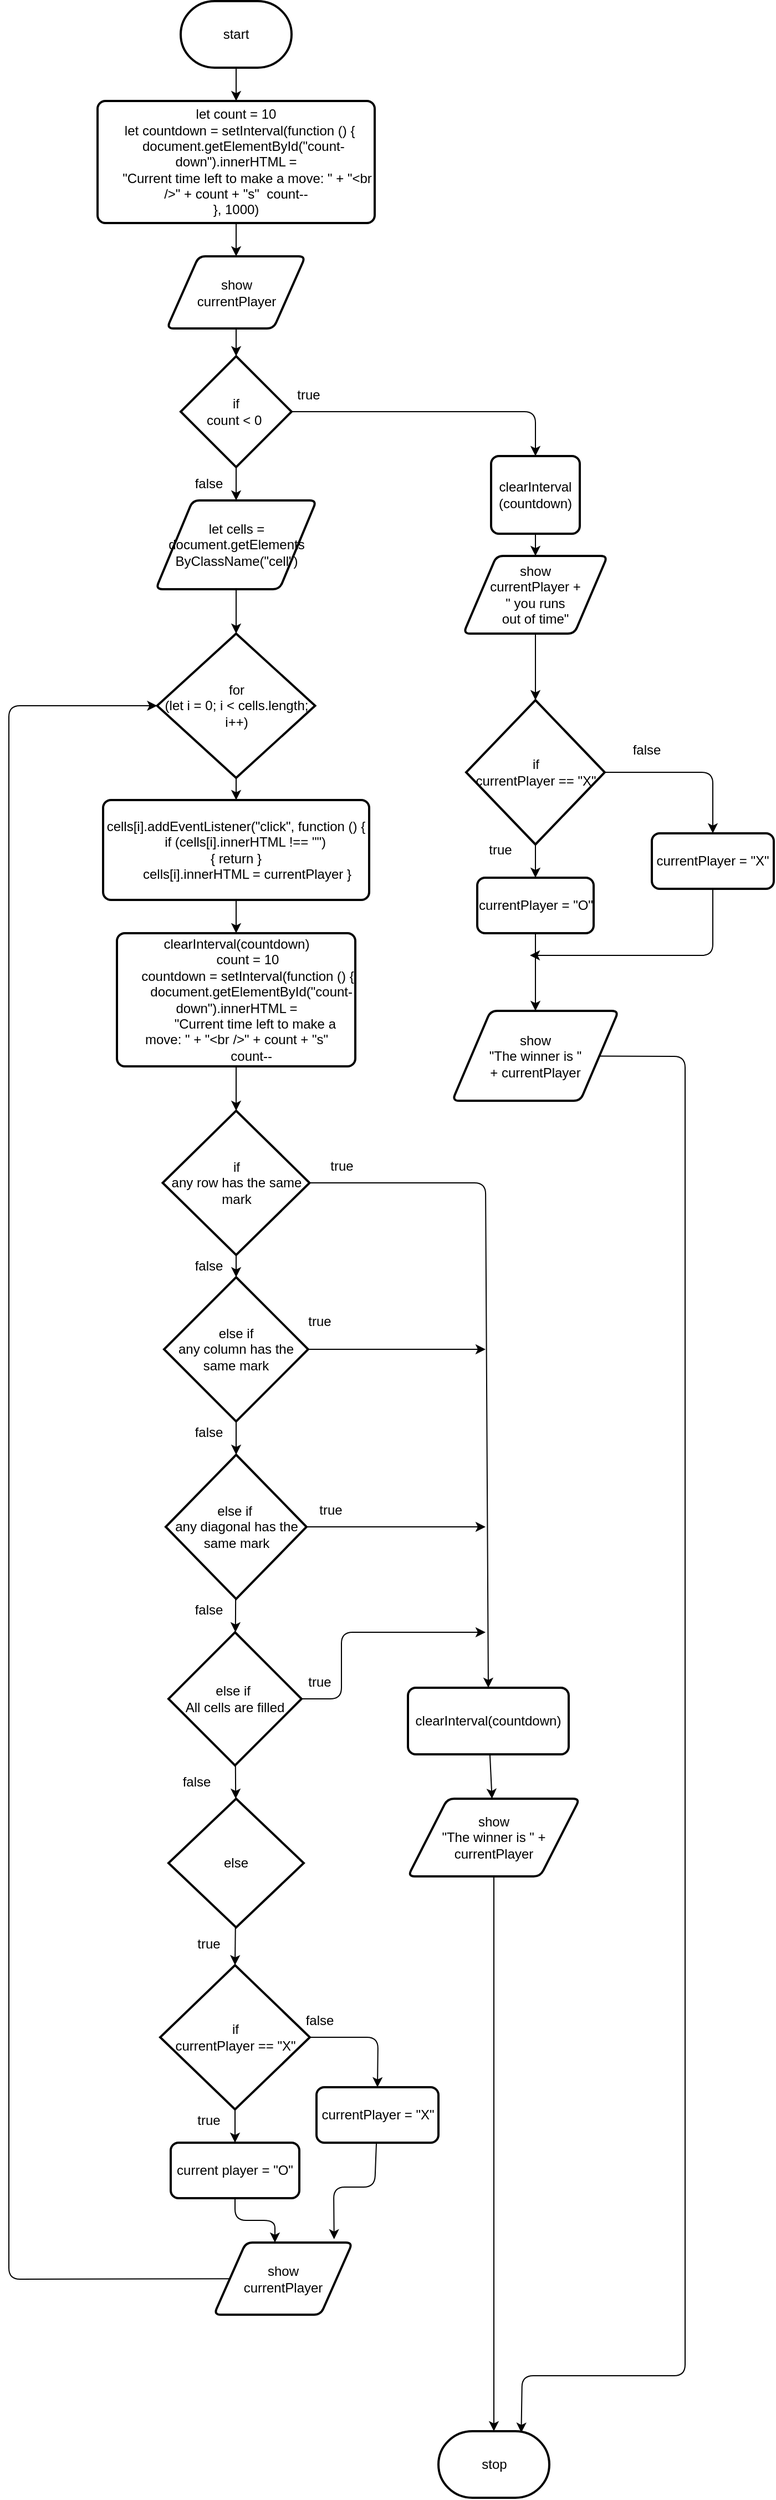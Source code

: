 <mxfile>
    <diagram id="u5rU1FhBwYr8Ned84PK-" name="Page-1">
        <mxGraphModel dx="1326" dy="692" grid="1" gridSize="10" guides="1" tooltips="1" connect="1" arrows="1" fold="1" page="1" pageScale="1" pageWidth="827" pageHeight="1169" math="0" shadow="0">
            <root>
                <mxCell id="0"/>
                <mxCell id="1" parent="0"/>
                <mxCell id="5" style="edgeStyle=none;html=1;" parent="1" source="3" target="4" edge="1">
                    <mxGeometry relative="1" as="geometry"/>
                </mxCell>
                <mxCell id="3" value="start" style="strokeWidth=2;html=1;shape=mxgraph.flowchart.terminator;whiteSpace=wrap;" parent="1" vertex="1">
                    <mxGeometry x="205" y="290" width="100" height="60" as="geometry"/>
                </mxCell>
                <mxCell id="29" style="edgeStyle=none;html=1;" parent="1" source="4" target="28" edge="1">
                    <mxGeometry relative="1" as="geometry"/>
                </mxCell>
                <mxCell id="4" value="&lt;div&gt;let count = 10&lt;/div&gt;&lt;div&gt;&amp;nbsp; let countdown = setInterval(function () {&lt;/div&gt;&lt;div&gt;&amp;nbsp; &amp;nbsp; document.getElementById(&quot;count-down&quot;).innerHTML =&lt;/div&gt;&lt;div&gt;&amp;nbsp; &amp;nbsp; &amp;nbsp; &quot;Current time left to make a move: &quot; + &quot;&amp;lt;br /&amp;gt;&quot; + count + &quot;s&quot;&amp;nbsp;&lt;span style=&quot;background-color: initial;&quot;&gt;&amp;nbsp;count--&lt;/span&gt;&lt;/div&gt;&lt;div&gt;}, 1000)&lt;/div&gt;" style="rounded=1;whiteSpace=wrap;html=1;absoluteArcSize=1;arcSize=14;strokeWidth=2;" parent="1" vertex="1">
                    <mxGeometry x="130" y="380" width="250" height="110" as="geometry"/>
                </mxCell>
                <mxCell id="10" style="edgeStyle=none;html=1;entryX=0.5;entryY=0;entryDx=0;entryDy=0;" parent="1" source="6" target="8" edge="1">
                    <mxGeometry relative="1" as="geometry">
                        <Array as="points">
                            <mxPoint x="525" y="660"/>
                        </Array>
                    </mxGeometry>
                </mxCell>
                <mxCell id="33" style="edgeStyle=none;html=1;" parent="1" source="6" target="31" edge="1">
                    <mxGeometry relative="1" as="geometry"/>
                </mxCell>
                <mxCell id="6" value="if&lt;br&gt;count &amp;lt; 0&amp;nbsp;" style="strokeWidth=2;html=1;shape=mxgraph.flowchart.decision;whiteSpace=wrap;" parent="1" vertex="1">
                    <mxGeometry x="205" y="610" width="100" height="100" as="geometry"/>
                </mxCell>
                <mxCell id="11" style="edgeStyle=none;html=1;" parent="1" source="8" target="9" edge="1">
                    <mxGeometry relative="1" as="geometry"/>
                </mxCell>
                <mxCell id="8" value="clearInterval&lt;br&gt;(countdown)" style="rounded=1;whiteSpace=wrap;html=1;absoluteArcSize=1;arcSize=14;strokeWidth=2;" parent="1" vertex="1">
                    <mxGeometry x="485" y="700" width="80" height="70" as="geometry"/>
                </mxCell>
                <mxCell id="14" style="edgeStyle=none;html=1;" parent="1" source="9" target="13" edge="1">
                    <mxGeometry relative="1" as="geometry"/>
                </mxCell>
                <mxCell id="9" value="show&lt;br&gt;currentPlayer + &lt;br&gt;&quot; you runs &lt;br&gt;out of time&quot;" style="shape=parallelogram;html=1;strokeWidth=2;perimeter=parallelogramPerimeter;whiteSpace=wrap;rounded=1;arcSize=12;size=0.23;" parent="1" vertex="1">
                    <mxGeometry x="460" y="790" width="130" height="70" as="geometry"/>
                </mxCell>
                <mxCell id="12" value="true" style="text;html=1;align=center;verticalAlign=middle;resizable=0;points=[];autosize=1;strokeColor=none;fillColor=none;" parent="1" vertex="1">
                    <mxGeometry x="300" y="630" width="40" height="30" as="geometry"/>
                </mxCell>
                <mxCell id="20" style="edgeStyle=none;html=1;" parent="1" source="13" target="15" edge="1">
                    <mxGeometry relative="1" as="geometry"/>
                </mxCell>
                <mxCell id="35" style="edgeStyle=none;html=1;entryX=0.5;entryY=0;entryDx=0;entryDy=0;" parent="1" source="13" target="16" edge="1">
                    <mxGeometry relative="1" as="geometry">
                        <Array as="points">
                            <mxPoint x="685" y="985"/>
                        </Array>
                    </mxGeometry>
                </mxCell>
                <mxCell id="13" value="if&lt;br&gt;currentPlayer == &quot;X&quot;" style="strokeWidth=2;html=1;shape=mxgraph.flowchart.decision;whiteSpace=wrap;" parent="1" vertex="1">
                    <mxGeometry x="462.5" y="920" width="125" height="130" as="geometry"/>
                </mxCell>
                <mxCell id="24" style="edgeStyle=none;html=1;" parent="1" source="15" target="23" edge="1">
                    <mxGeometry relative="1" as="geometry"/>
                </mxCell>
                <mxCell id="15" value="currentPlayer = &quot;O&quot;" style="rounded=1;whiteSpace=wrap;html=1;absoluteArcSize=1;arcSize=14;strokeWidth=2;" parent="1" vertex="1">
                    <mxGeometry x="472.5" y="1080" width="105" height="50" as="geometry"/>
                </mxCell>
                <mxCell id="36" style="edgeStyle=none;html=1;" parent="1" source="16" edge="1">
                    <mxGeometry relative="1" as="geometry">
                        <mxPoint x="520" y="1150" as="targetPoint"/>
                        <Array as="points">
                            <mxPoint x="685" y="1150"/>
                        </Array>
                    </mxGeometry>
                </mxCell>
                <mxCell id="16" value="currentPlayer = &quot;X&quot;" style="rounded=1;whiteSpace=wrap;html=1;absoluteArcSize=1;arcSize=14;strokeWidth=2;" parent="1" vertex="1">
                    <mxGeometry x="630" y="1040" width="110" height="50" as="geometry"/>
                </mxCell>
                <mxCell id="21" value="true" style="text;html=1;align=center;verticalAlign=middle;resizable=0;points=[];autosize=1;strokeColor=none;fillColor=none;" parent="1" vertex="1">
                    <mxGeometry x="472.5" y="1040" width="40" height="30" as="geometry"/>
                </mxCell>
                <mxCell id="22" value="false" style="text;html=1;align=center;verticalAlign=middle;resizable=0;points=[];autosize=1;strokeColor=none;fillColor=none;" parent="1" vertex="1">
                    <mxGeometry x="600" y="950" width="50" height="30" as="geometry"/>
                </mxCell>
                <mxCell id="104" style="edgeStyle=none;html=1;entryX=0.747;entryY=0.022;entryDx=0;entryDy=0;entryPerimeter=0;" parent="1" source="23" target="101" edge="1">
                    <mxGeometry relative="1" as="geometry">
                        <Array as="points">
                            <mxPoint x="660" y="1241"/>
                            <mxPoint x="660" y="2430"/>
                            <mxPoint x="513" y="2430"/>
                        </Array>
                    </mxGeometry>
                </mxCell>
                <mxCell id="23" value="show&lt;br&gt;&lt;div&gt;&quot;The winner is &quot; +&amp;nbsp;&lt;span style=&quot;background-color: initial;&quot;&gt;currentPlayer&lt;/span&gt;&lt;/div&gt;" style="shape=parallelogram;html=1;strokeWidth=2;perimeter=parallelogramPerimeter;whiteSpace=wrap;rounded=1;arcSize=12;size=0.23;" parent="1" vertex="1">
                    <mxGeometry x="450" y="1200" width="150" height="81" as="geometry"/>
                </mxCell>
                <mxCell id="30" style="edgeStyle=none;html=1;" parent="1" source="28" target="6" edge="1">
                    <mxGeometry relative="1" as="geometry"/>
                </mxCell>
                <mxCell id="28" value="show&lt;br&gt;currentPlayer" style="shape=parallelogram;html=1;strokeWidth=2;perimeter=parallelogramPerimeter;whiteSpace=wrap;rounded=1;arcSize=12;size=0.23;" parent="1" vertex="1">
                    <mxGeometry x="192.5" y="520" width="125" height="65" as="geometry"/>
                </mxCell>
                <mxCell id="38" style="edgeStyle=none;html=1;" parent="1" source="31" target="37" edge="1">
                    <mxGeometry relative="1" as="geometry"/>
                </mxCell>
                <mxCell id="31" value="let cells = document.getElements&lt;br&gt;ByClassName(&quot;cell&quot;)" style="shape=parallelogram;html=1;strokeWidth=2;perimeter=parallelogramPerimeter;whiteSpace=wrap;rounded=1;arcSize=12;size=0.23;" parent="1" vertex="1">
                    <mxGeometry x="182.5" y="740" width="145" height="80" as="geometry"/>
                </mxCell>
                <mxCell id="40" style="edgeStyle=none;html=1;" parent="1" source="37" target="39" edge="1">
                    <mxGeometry relative="1" as="geometry"/>
                </mxCell>
                <mxCell id="37" value="for &lt;br&gt;(let i = 0; i &amp;lt; cells.length; i++)" style="strokeWidth=2;html=1;shape=mxgraph.flowchart.decision;whiteSpace=wrap;" parent="1" vertex="1">
                    <mxGeometry x="183.75" y="860" width="142.5" height="130" as="geometry"/>
                </mxCell>
                <mxCell id="42" style="edgeStyle=none;html=1;" parent="1" source="39" target="41" edge="1">
                    <mxGeometry relative="1" as="geometry"/>
                </mxCell>
                <mxCell id="39" value="&lt;div&gt;cells[i].addEventListener(&quot;click&quot;, function () {&lt;/div&gt;&lt;div&gt;&amp;nbsp; &amp;nbsp; &amp;nbsp; if (cells[i].innerHTML !== &quot;&quot;)&amp;nbsp;&lt;/div&gt;&lt;div&gt;{&amp;nbsp;&lt;span style=&quot;background-color: initial;&quot;&gt;return&amp;nbsp;&lt;/span&gt;&lt;span style=&quot;background-color: initial;&quot;&gt;}&lt;/span&gt;&lt;/div&gt;&lt;div&gt;&amp;nbsp; &amp;nbsp; &amp;nbsp; cells[i].innerHTML = currentPlayer }&lt;/div&gt;" style="rounded=1;whiteSpace=wrap;html=1;absoluteArcSize=1;arcSize=14;strokeWidth=2;" parent="1" vertex="1">
                    <mxGeometry x="135" y="1010" width="240" height="90" as="geometry"/>
                </mxCell>
                <mxCell id="46" style="edgeStyle=none;html=1;" parent="1" source="41" target="44" edge="1">
                    <mxGeometry relative="1" as="geometry"/>
                </mxCell>
                <mxCell id="41" value="&lt;div&gt;clearInterval(countdown)&lt;/div&gt;&lt;div&gt;&amp;nbsp; &amp;nbsp; &amp;nbsp; count = 10&lt;/div&gt;&lt;div&gt;&amp;nbsp; &amp;nbsp; &amp;nbsp; countdown = setInterval(function () {&lt;/div&gt;&lt;div&gt;&amp;nbsp; &amp;nbsp; &amp;nbsp; &amp;nbsp; document.getElementById(&quot;count-down&quot;).innerHTML =&lt;/div&gt;&lt;div&gt;&amp;nbsp; &amp;nbsp; &amp;nbsp; &amp;nbsp; &amp;nbsp; &quot;Current time left to make a move: &quot; + &quot;&amp;lt;br /&amp;gt;&quot; + count + &quot;s&quot;&lt;/div&gt;&lt;div&gt;&amp;nbsp; &amp;nbsp; &amp;nbsp; &amp;nbsp; count--&lt;/div&gt;" style="rounded=1;whiteSpace=wrap;html=1;absoluteArcSize=1;arcSize=14;strokeWidth=2;" parent="1" vertex="1">
                    <mxGeometry x="147.5" y="1130" width="215" height="120" as="geometry"/>
                </mxCell>
                <mxCell id="69" style="edgeStyle=none;html=1;" parent="1" source="44" target="52" edge="1">
                    <mxGeometry relative="1" as="geometry"/>
                </mxCell>
                <mxCell id="77" style="edgeStyle=none;html=1;entryX=0.5;entryY=0;entryDx=0;entryDy=0;" parent="1" source="44" target="49" edge="1">
                    <mxGeometry relative="1" as="geometry">
                        <Array as="points">
                            <mxPoint x="480" y="1355"/>
                        </Array>
                    </mxGeometry>
                </mxCell>
                <mxCell id="44" value="if&lt;br&gt;any row has the same mark" style="strokeWidth=2;html=1;shape=mxgraph.flowchart.decision;whiteSpace=wrap;" parent="1" vertex="1">
                    <mxGeometry x="188.75" y="1290" width="132.5" height="130" as="geometry"/>
                </mxCell>
                <mxCell id="51" style="edgeStyle=none;html=1;" parent="1" source="49" target="50" edge="1">
                    <mxGeometry relative="1" as="geometry"/>
                </mxCell>
                <mxCell id="49" value="&lt;div&gt;&amp;nbsp; &amp;nbsp; &amp;nbsp; clearInterval(countdown)&lt;/div&gt;&lt;div&gt;&lt;br&gt;&lt;/div&gt;" style="rounded=1;whiteSpace=wrap;html=1;absoluteArcSize=1;arcSize=14;strokeWidth=2;" parent="1" vertex="1">
                    <mxGeometry x="410" y="1810" width="145" height="60" as="geometry"/>
                </mxCell>
                <mxCell id="102" style="edgeStyle=none;html=1;entryX=0.5;entryY=0;entryDx=0;entryDy=0;entryPerimeter=0;" parent="1" source="50" target="101" edge="1">
                    <mxGeometry relative="1" as="geometry"/>
                </mxCell>
                <mxCell id="50" value="show&lt;br&gt;&quot;The winner is &quot; + currentPlayer" style="shape=parallelogram;html=1;strokeWidth=2;perimeter=parallelogramPerimeter;whiteSpace=wrap;rounded=1;arcSize=12;size=0.23;" parent="1" vertex="1">
                    <mxGeometry x="410" y="1910" width="155" height="70" as="geometry"/>
                </mxCell>
                <mxCell id="70" style="edgeStyle=none;html=1;" parent="1" source="52" target="56" edge="1">
                    <mxGeometry relative="1" as="geometry"/>
                </mxCell>
                <mxCell id="85" style="edgeStyle=none;html=1;" parent="1" source="52" edge="1">
                    <mxGeometry relative="1" as="geometry">
                        <mxPoint x="480" y="1505" as="targetPoint"/>
                    </mxGeometry>
                </mxCell>
                <mxCell id="52" value="else if&lt;br&gt;any column has the same mark" style="strokeWidth=2;html=1;shape=mxgraph.flowchart.decision;whiteSpace=wrap;" parent="1" vertex="1">
                    <mxGeometry x="190" y="1440" width="130" height="130" as="geometry"/>
                </mxCell>
                <mxCell id="71" style="edgeStyle=none;html=1;" parent="1" source="56" target="62" edge="1">
                    <mxGeometry relative="1" as="geometry"/>
                </mxCell>
                <mxCell id="83" style="edgeStyle=none;html=1;" parent="1" source="56" edge="1">
                    <mxGeometry relative="1" as="geometry">
                        <mxPoint x="480" y="1665" as="targetPoint"/>
                    </mxGeometry>
                </mxCell>
                <mxCell id="56" value="else if&amp;nbsp;&lt;br&gt;any diagonal has the same mark" style="strokeWidth=2;html=1;shape=mxgraph.flowchart.decision;whiteSpace=wrap;" parent="1" vertex="1">
                    <mxGeometry x="191.5" y="1600" width="127" height="130" as="geometry"/>
                </mxCell>
                <mxCell id="72" style="edgeStyle=none;html=1;" parent="1" source="62" target="64" edge="1">
                    <mxGeometry relative="1" as="geometry"/>
                </mxCell>
                <mxCell id="80" style="edgeStyle=none;html=1;" parent="1" source="62" edge="1">
                    <mxGeometry relative="1" as="geometry">
                        <mxPoint x="480" y="1760" as="targetPoint"/>
                        <Array as="points">
                            <mxPoint x="350" y="1820"/>
                            <mxPoint x="350" y="1760"/>
                        </Array>
                    </mxGeometry>
                </mxCell>
                <mxCell id="62" value="else if&amp;nbsp;&lt;br&gt;All cells are filled" style="strokeWidth=2;html=1;shape=mxgraph.flowchart.decision;whiteSpace=wrap;" parent="1" vertex="1">
                    <mxGeometry x="194" y="1760" width="120" height="120" as="geometry"/>
                </mxCell>
                <mxCell id="91" style="edgeStyle=none;html=1;entryX=0.5;entryY=0;entryDx=0;entryDy=0;entryPerimeter=0;" parent="1" source="64" target="90" edge="1">
                    <mxGeometry relative="1" as="geometry"/>
                </mxCell>
                <mxCell id="64" value="else" style="strokeWidth=2;html=1;shape=mxgraph.flowchart.decision;whiteSpace=wrap;" parent="1" vertex="1">
                    <mxGeometry x="194" y="1910" width="122" height="116" as="geometry"/>
                </mxCell>
                <mxCell id="73" value="false" style="text;html=1;align=center;verticalAlign=middle;resizable=0;points=[];autosize=1;strokeColor=none;fillColor=none;" parent="1" vertex="1">
                    <mxGeometry x="205" y="1415" width="50" height="30" as="geometry"/>
                </mxCell>
                <mxCell id="74" value="false" style="text;html=1;align=center;verticalAlign=middle;resizable=0;points=[];autosize=1;strokeColor=none;fillColor=none;" parent="1" vertex="1">
                    <mxGeometry x="205" y="1565" width="50" height="30" as="geometry"/>
                </mxCell>
                <mxCell id="75" value="false" style="text;html=1;align=center;verticalAlign=middle;resizable=0;points=[];autosize=1;strokeColor=none;fillColor=none;" parent="1" vertex="1">
                    <mxGeometry x="205" y="1725" width="50" height="30" as="geometry"/>
                </mxCell>
                <mxCell id="76" value="false" style="text;html=1;align=center;verticalAlign=middle;resizable=0;points=[];autosize=1;strokeColor=none;fillColor=none;" parent="1" vertex="1">
                    <mxGeometry x="194" y="1880" width="50" height="30" as="geometry"/>
                </mxCell>
                <mxCell id="78" value="true" style="text;html=1;align=center;verticalAlign=middle;resizable=0;points=[];autosize=1;strokeColor=none;fillColor=none;" parent="1" vertex="1">
                    <mxGeometry x="330" y="1325" width="40" height="30" as="geometry"/>
                </mxCell>
                <mxCell id="86" value="true" style="text;html=1;align=center;verticalAlign=middle;resizable=0;points=[];autosize=1;strokeColor=none;fillColor=none;" parent="1" vertex="1">
                    <mxGeometry x="310" y="1465" width="40" height="30" as="geometry"/>
                </mxCell>
                <mxCell id="87" value="true" style="text;html=1;align=center;verticalAlign=middle;resizable=0;points=[];autosize=1;strokeColor=none;fillColor=none;" parent="1" vertex="1">
                    <mxGeometry x="320" y="1635" width="40" height="30" as="geometry"/>
                </mxCell>
                <mxCell id="88" value="true" style="text;html=1;align=center;verticalAlign=middle;resizable=0;points=[];autosize=1;strokeColor=none;fillColor=none;" parent="1" vertex="1">
                    <mxGeometry x="310" y="1790" width="40" height="30" as="geometry"/>
                </mxCell>
                <mxCell id="94" style="edgeStyle=none;html=1;entryX=0.5;entryY=0;entryDx=0;entryDy=0;" parent="1" source="90" target="93" edge="1">
                    <mxGeometry relative="1" as="geometry"/>
                </mxCell>
                <mxCell id="96" style="edgeStyle=none;html=1;entryX=0.5;entryY=0;entryDx=0;entryDy=0;" parent="1" source="90" target="95" edge="1">
                    <mxGeometry relative="1" as="geometry">
                        <Array as="points">
                            <mxPoint x="383" y="2125"/>
                        </Array>
                    </mxGeometry>
                </mxCell>
                <mxCell id="90" value="if&lt;br&gt;currentPlayer == &quot;X&quot;" style="strokeWidth=2;html=1;shape=mxgraph.flowchart.decision;whiteSpace=wrap;" parent="1" vertex="1">
                    <mxGeometry x="186.5" y="2060" width="135" height="130" as="geometry"/>
                </mxCell>
                <mxCell id="92" value="true" style="text;html=1;align=center;verticalAlign=middle;resizable=0;points=[];autosize=1;strokeColor=none;fillColor=none;" parent="1" vertex="1">
                    <mxGeometry x="210" y="2026" width="40" height="30" as="geometry"/>
                </mxCell>
                <mxCell id="98" style="edgeStyle=none;html=1;" parent="1" source="93" edge="1">
                    <mxGeometry relative="1" as="geometry">
                        <mxPoint x="290" y="2310" as="targetPoint"/>
                        <Array as="points">
                            <mxPoint x="254" y="2290"/>
                            <mxPoint x="290" y="2290"/>
                        </Array>
                    </mxGeometry>
                </mxCell>
                <mxCell id="93" value="current player = &quot;O&quot;" style="rounded=1;whiteSpace=wrap;html=1;absoluteArcSize=1;arcSize=14;strokeWidth=2;" parent="1" vertex="1">
                    <mxGeometry x="196" y="2220" width="116" height="50" as="geometry"/>
                </mxCell>
                <mxCell id="99" style="edgeStyle=none;html=1;entryX=0.867;entryY=-0.046;entryDx=0;entryDy=0;entryPerimeter=0;" parent="1" source="95" target="97" edge="1">
                    <mxGeometry relative="1" as="geometry">
                        <Array as="points">
                            <mxPoint x="380" y="2260"/>
                            <mxPoint x="343" y="2260"/>
                        </Array>
                    </mxGeometry>
                </mxCell>
                <mxCell id="95" value="currentPlayer = &quot;X&quot;" style="rounded=1;whiteSpace=wrap;html=1;absoluteArcSize=1;arcSize=14;strokeWidth=2;" parent="1" vertex="1">
                    <mxGeometry x="327.5" y="2170" width="110" height="50" as="geometry"/>
                </mxCell>
                <mxCell id="100" style="edgeStyle=none;html=1;entryX=0;entryY=0.5;entryDx=0;entryDy=0;entryPerimeter=0;" parent="1" source="97" target="37" edge="1">
                    <mxGeometry relative="1" as="geometry">
                        <mxPoint x="180" y="920" as="targetPoint"/>
                        <Array as="points">
                            <mxPoint x="50" y="2343"/>
                            <mxPoint x="50" y="1055"/>
                            <mxPoint x="50" y="925"/>
                        </Array>
                    </mxGeometry>
                </mxCell>
                <mxCell id="97" value="show&lt;br&gt;currentPlayer" style="shape=parallelogram;html=1;strokeWidth=2;perimeter=parallelogramPerimeter;whiteSpace=wrap;rounded=1;arcSize=12;size=0.23;" parent="1" vertex="1">
                    <mxGeometry x="235" y="2310" width="125" height="65" as="geometry"/>
                </mxCell>
                <mxCell id="101" value="stop" style="strokeWidth=2;html=1;shape=mxgraph.flowchart.terminator;whiteSpace=wrap;" parent="1" vertex="1">
                    <mxGeometry x="437.5" y="2480" width="100" height="60" as="geometry"/>
                </mxCell>
                <mxCell id="105" value="true" style="text;html=1;align=center;verticalAlign=middle;resizable=0;points=[];autosize=1;strokeColor=none;fillColor=none;" vertex="1" parent="1">
                    <mxGeometry x="210" y="2185" width="40" height="30" as="geometry"/>
                </mxCell>
                <mxCell id="106" value="false" style="text;html=1;align=center;verticalAlign=middle;resizable=0;points=[];autosize=1;strokeColor=none;fillColor=none;" vertex="1" parent="1">
                    <mxGeometry x="305" y="2095" width="50" height="30" as="geometry"/>
                </mxCell>
                <mxCell id="107" value="false" style="text;html=1;align=center;verticalAlign=middle;resizable=0;points=[];autosize=1;strokeColor=none;fillColor=none;" vertex="1" parent="1">
                    <mxGeometry x="205" y="710" width="50" height="30" as="geometry"/>
                </mxCell>
            </root>
        </mxGraphModel>
    </diagram>
</mxfile>